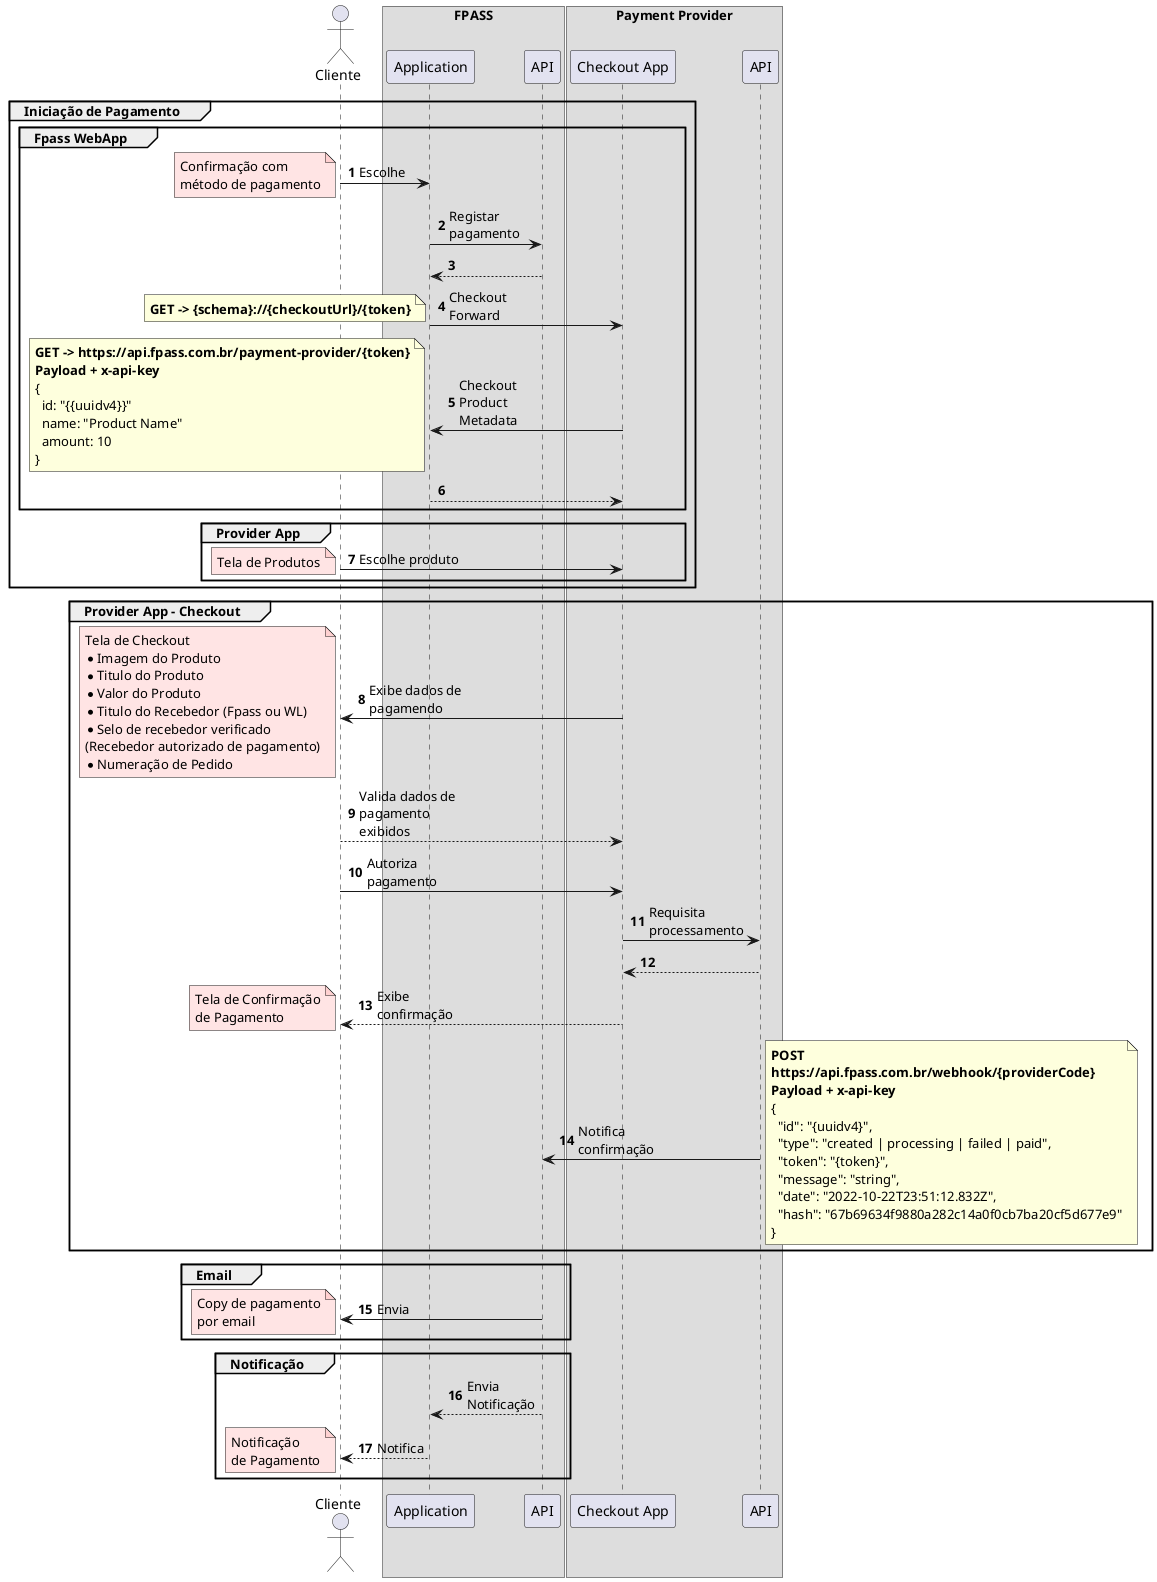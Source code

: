 @startuml FPass Payment Providers
skinparam maxMessageSize 100
autonumber

actor Cliente

box FPASS
participant FpassApp as "Application"
participant FpassAPI as "API"
end box

box Payment Provider
participant PaymentProviderApp as "Checkout App"
participant PaymentProviderAPI as "API"
end box

group Iniciação de Pagamento
  group Fpass WebApp
    Cliente -> FpassApp: Escolhe
    note left #FFAAAA50
    Confirmação com
    método de pagamento
    end note
    FpassApp -> FpassAPI: Registar pagamento
    return
    FpassApp -> PaymentProviderApp: Checkout Forward
    note left
      **GET -> {schema}://{checkoutUrl}/{token}**
    end note
    PaymentProviderApp -> FpassApp: Checkout Product Metadata
    note left
      **GET -> https://api.fpass.com.br/payment-provider/{token}**
      **Payload + x-api-key**
      {
        id: "{{uuidv4}}"
        name: "Product Name"
        amount: 10
      }
    end note
    return
  end

  group Provider App
    Cliente -> PaymentProviderApp: Escolhe produto
    note left #FFAAAA50
    Tela de Produtos
    end note
  end

end

group Provider App - Checkout
  PaymentProviderApp -> Cliente: Exibe dados de pagamendo
  note left #FFAAAA50
    Tela de Checkout
    * Imagem do Produto
    * Titulo do Produto
    * Valor do Produto
    * Titulo do Recebedor (Fpass ou WL)
    * Selo de recebedor verificado
    (Recebedor autorizado de pagamento)
    * Numeração de Pedido
    end note
  Cliente --> PaymentProviderApp: Valida dados de pagamento exibidos
  Cliente -> PaymentProviderApp: Autoriza pagamento
  PaymentProviderApp -> PaymentProviderAPI: Requisita processamento
  return
  PaymentProviderApp --> Cliente: Exibe confirmação
  note left #FFAAAA50
    Tela de Confirmação
    de Pagamento
  end note
  PaymentProviderAPI -> FpassAPI: Notifica confirmação
  note right
    **POST**
    **https://api.fpass.com.br/webhook/{providerCode}**
    **Payload + x-api-key**
    {
      "id": "{uuidv4}",
      "type": "created | processing | failed | paid",
      "token": "{token}",
      "message": "string",
      "date": "2022-10-22T23:51:12.832Z",
      "hash": "67b69634f9880a282c14a0f0cb7ba20cf5d677e9"
    }
  end note
end

group Email
FpassAPI -> Cliente: Envia
note left #FFAAAA50
  Copy de pagamento
  por email
end note
end
group Notificação
FpassAPI --> FpassApp: Envia Notificação
FpassApp --> Cliente: Notifica
note left #FFAAAA50
    Notificação
    de Pagamento
  end note
end
@enduml